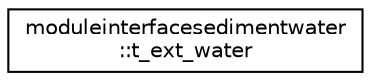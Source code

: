 digraph "Graphical Class Hierarchy"
{
 // LATEX_PDF_SIZE
  edge [fontname="Helvetica",fontsize="10",labelfontname="Helvetica",labelfontsize="10"];
  node [fontname="Helvetica",fontsize="10",shape=record];
  rankdir="LR";
  Node0 [label="moduleinterfacesedimentwater\l::t_ext_water",height=0.2,width=0.4,color="black", fillcolor="white", style="filled",URL="$structmoduleinterfacesedimentwater_1_1t__ext__water.html",tooltip=" "];
}
